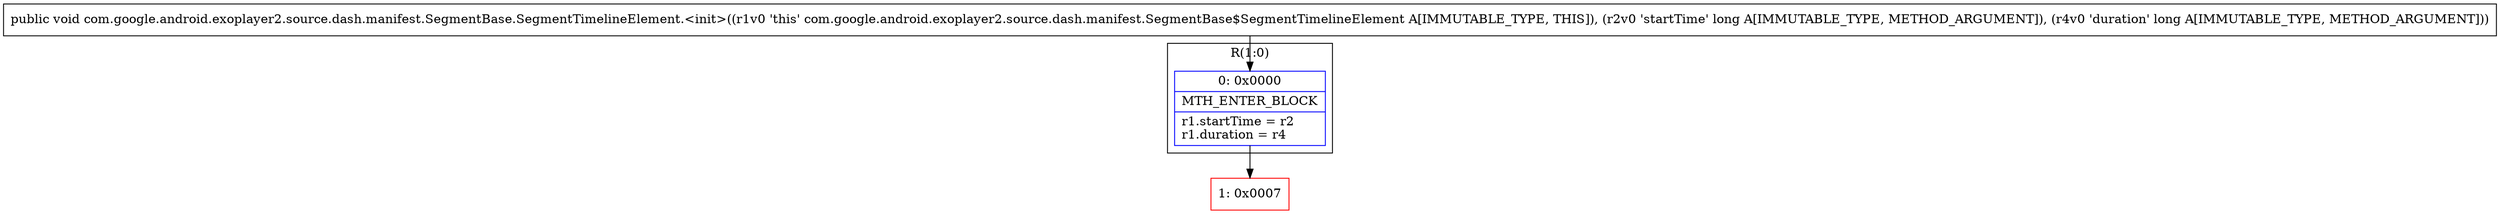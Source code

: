 digraph "CFG forcom.google.android.exoplayer2.source.dash.manifest.SegmentBase.SegmentTimelineElement.\<init\>(JJ)V" {
subgraph cluster_Region_1237716541 {
label = "R(1:0)";
node [shape=record,color=blue];
Node_0 [shape=record,label="{0\:\ 0x0000|MTH_ENTER_BLOCK\l|r1.startTime = r2\lr1.duration = r4\l}"];
}
Node_1 [shape=record,color=red,label="{1\:\ 0x0007}"];
MethodNode[shape=record,label="{public void com.google.android.exoplayer2.source.dash.manifest.SegmentBase.SegmentTimelineElement.\<init\>((r1v0 'this' com.google.android.exoplayer2.source.dash.manifest.SegmentBase$SegmentTimelineElement A[IMMUTABLE_TYPE, THIS]), (r2v0 'startTime' long A[IMMUTABLE_TYPE, METHOD_ARGUMENT]), (r4v0 'duration' long A[IMMUTABLE_TYPE, METHOD_ARGUMENT])) }"];
MethodNode -> Node_0;
Node_0 -> Node_1;
}


